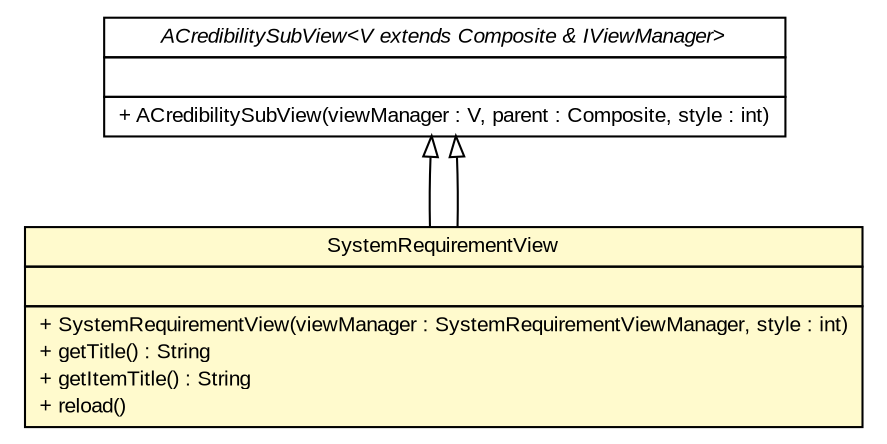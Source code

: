 #!/usr/local/bin/dot
#
# Class diagram 
# Generated by UMLGraph version R5_6-24-gf6e263 (http://www.umlgraph.org/)
#

digraph G {
	edge [fontname="arial",fontsize=10,labelfontname="arial",labelfontsize=10];
	node [fontname="arial",fontsize=10,shape=plaintext];
	nodesep=0.25;
	ranksep=0.5;
	// gov.sandia.cf.parts.ui.ACredibilitySubView<V extends org.eclipse.swt.widgets.Composite & gov.sandia.cf.parts.ui.IViewManager>
	c401520 [label=<<table title="gov.sandia.cf.parts.ui.ACredibilitySubView" border="0" cellborder="1" cellspacing="0" cellpadding="2" port="p" href="../ACredibilitySubView.html">
		<tr><td><table border="0" cellspacing="0" cellpadding="1">
<tr><td align="center" balign="center"><font face="arial italic"> ACredibilitySubView&lt;V extends Composite &amp; IViewManager&gt; </font></td></tr>
		</table></td></tr>
		<tr><td><table border="0" cellspacing="0" cellpadding="1">
<tr><td align="left" balign="left">  </td></tr>
		</table></td></tr>
		<tr><td><table border="0" cellspacing="0" cellpadding="1">
<tr><td align="left" balign="left"> + ACredibilitySubView(viewManager : V, parent : Composite, style : int) </td></tr>
		</table></td></tr>
		</table>>, URL="../ACredibilitySubView.html", fontname="arial", fontcolor="black", fontsize=10.0];
	// gov.sandia.cf.parts.ui.requirement.SystemRequirementView
	c401637 [label=<<table title="gov.sandia.cf.parts.ui.requirement.SystemRequirementView" border="0" cellborder="1" cellspacing="0" cellpadding="2" port="p" bgcolor="lemonChiffon" href="./SystemRequirementView.html">
		<tr><td><table border="0" cellspacing="0" cellpadding="1">
<tr><td align="center" balign="center"> SystemRequirementView </td></tr>
		</table></td></tr>
		<tr><td><table border="0" cellspacing="0" cellpadding="1">
<tr><td align="left" balign="left">  </td></tr>
		</table></td></tr>
		<tr><td><table border="0" cellspacing="0" cellpadding="1">
<tr><td align="left" balign="left"> + SystemRequirementView(viewManager : SystemRequirementViewManager, style : int) </td></tr>
<tr><td align="left" balign="left"> + getTitle() : String </td></tr>
<tr><td align="left" balign="left"> + getItemTitle() : String </td></tr>
<tr><td align="left" balign="left"> + reload() </td></tr>
		</table></td></tr>
		</table>>, URL="./SystemRequirementView.html", fontname="arial", fontcolor="black", fontsize=10.0];
	//gov.sandia.cf.parts.ui.requirement.SystemRequirementView extends gov.sandia.cf.parts.ui.ACredibilitySubView<gov.sandia.cf.parts.ui.requirement.SystemRequirementViewManager>
	c401520:p -> c401637:p [dir=back,arrowtail=empty];
	//gov.sandia.cf.parts.ui.requirement.SystemRequirementView extends gov.sandia.cf.parts.ui.ACredibilitySubView<gov.sandia.cf.parts.ui.requirement.SystemRequirementViewManager>
	c401520:p -> c401637:p [dir=back,arrowtail=empty];
}

